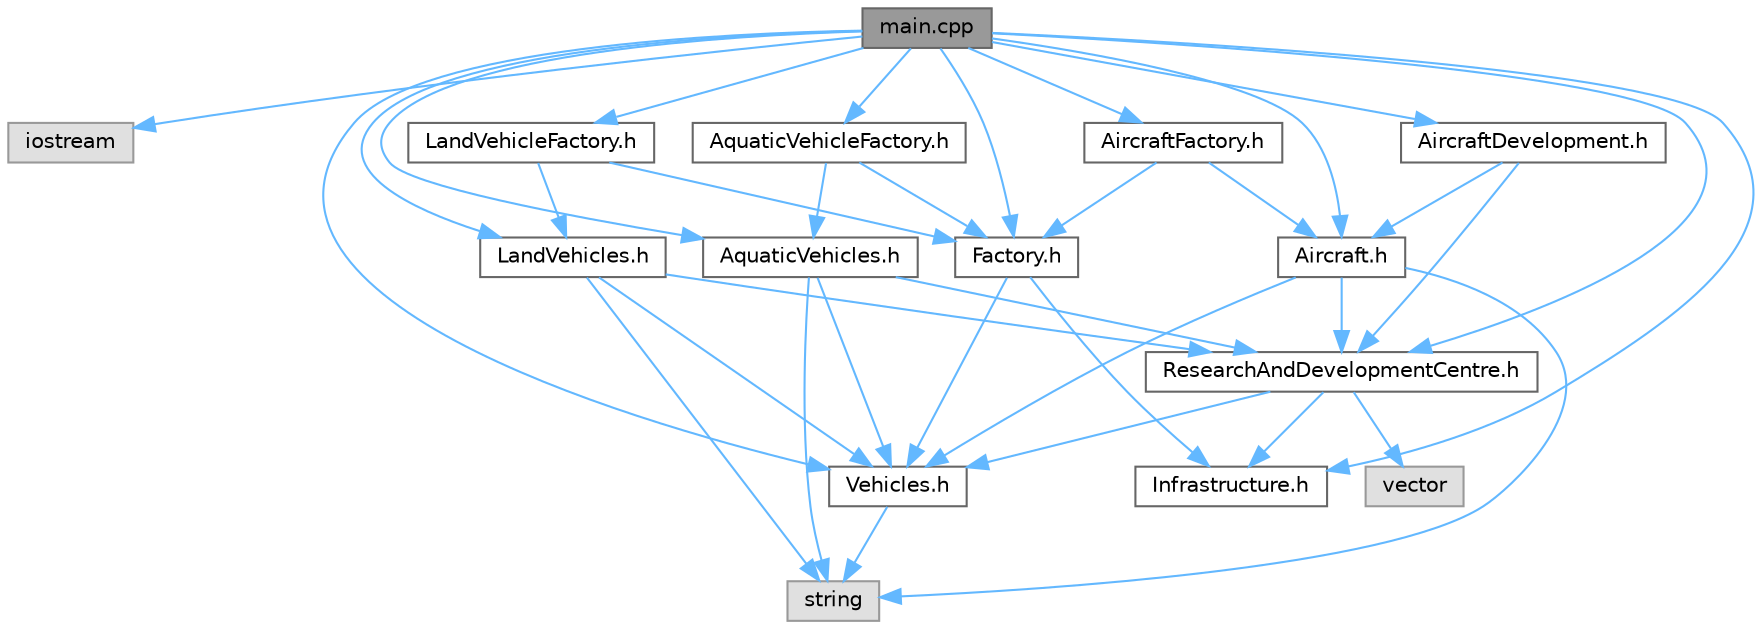 digraph "main.cpp"
{
 // LATEX_PDF_SIZE
  bgcolor="transparent";
  edge [fontname=Helvetica,fontsize=10,labelfontname=Helvetica,labelfontsize=10];
  node [fontname=Helvetica,fontsize=10,shape=box,height=0.2,width=0.4];
  Node1 [label="main.cpp",height=0.2,width=0.4,color="gray40", fillcolor="grey60", style="filled", fontcolor="black",tooltip=" "];
  Node1 -> Node2 [color="steelblue1",style="solid"];
  Node2 [label="iostream",height=0.2,width=0.4,color="grey60", fillcolor="#E0E0E0", style="filled",tooltip=" "];
  Node1 -> Node3 [color="steelblue1",style="solid"];
  Node3 [label="Vehicles.h",height=0.2,width=0.4,color="grey40", fillcolor="white", style="filled",URL="$_vehicles_8h.html",tooltip=" "];
  Node3 -> Node4 [color="steelblue1",style="solid"];
  Node4 [label="string",height=0.2,width=0.4,color="grey60", fillcolor="#E0E0E0", style="filled",tooltip=" "];
  Node1 -> Node5 [color="steelblue1",style="solid"];
  Node5 [label="LandVehicles.h",height=0.2,width=0.4,color="grey40", fillcolor="white", style="filled",URL="$_land_vehicles_8h.html",tooltip=" "];
  Node5 -> Node4 [color="steelblue1",style="solid"];
  Node5 -> Node3 [color="steelblue1",style="solid"];
  Node5 -> Node6 [color="steelblue1",style="solid"];
  Node6 [label="ResearchAndDevelopmentCentre.h",height=0.2,width=0.4,color="grey40", fillcolor="white", style="filled",URL="$_research_and_development_centre_8h.html",tooltip=" "];
  Node6 -> Node7 [color="steelblue1",style="solid"];
  Node7 [label="vector",height=0.2,width=0.4,color="grey60", fillcolor="#E0E0E0", style="filled",tooltip=" "];
  Node6 -> Node8 [color="steelblue1",style="solid"];
  Node8 [label="Infrastructure.h",height=0.2,width=0.4,color="grey40", fillcolor="white", style="filled",URL="$_infrastructure_8h.html",tooltip=" "];
  Node6 -> Node3 [color="steelblue1",style="solid"];
  Node1 -> Node9 [color="steelblue1",style="solid"];
  Node9 [label="AquaticVehicles.h",height=0.2,width=0.4,color="grey40", fillcolor="white", style="filled",URL="$_aquatic_vehicles_8h.html",tooltip=" "];
  Node9 -> Node4 [color="steelblue1",style="solid"];
  Node9 -> Node3 [color="steelblue1",style="solid"];
  Node9 -> Node6 [color="steelblue1",style="solid"];
  Node1 -> Node10 [color="steelblue1",style="solid"];
  Node10 [label="Aircraft.h",height=0.2,width=0.4,color="grey40", fillcolor="white", style="filled",URL="$_aircraft_8h.html",tooltip=" "];
  Node10 -> Node4 [color="steelblue1",style="solid"];
  Node10 -> Node3 [color="steelblue1",style="solid"];
  Node10 -> Node6 [color="steelblue1",style="solid"];
  Node1 -> Node8 [color="steelblue1",style="solid"];
  Node1 -> Node11 [color="steelblue1",style="solid"];
  Node11 [label="AquaticVehicleFactory.h",height=0.2,width=0.4,color="grey40", fillcolor="white", style="filled",URL="$_aquatic_vehicle_factory_8h.html",tooltip=" "];
  Node11 -> Node12 [color="steelblue1",style="solid"];
  Node12 [label="Factory.h",height=0.2,width=0.4,color="grey40", fillcolor="white", style="filled",URL="$_factory_8h.html",tooltip=" "];
  Node12 -> Node8 [color="steelblue1",style="solid"];
  Node12 -> Node3 [color="steelblue1",style="solid"];
  Node11 -> Node9 [color="steelblue1",style="solid"];
  Node1 -> Node13 [color="steelblue1",style="solid"];
  Node13 [label="LandVehicleFactory.h",height=0.2,width=0.4,color="grey40", fillcolor="white", style="filled",URL="$_land_vehicle_factory_8h.html",tooltip=" "];
  Node13 -> Node12 [color="steelblue1",style="solid"];
  Node13 -> Node5 [color="steelblue1",style="solid"];
  Node1 -> Node14 [color="steelblue1",style="solid"];
  Node14 [label="AircraftFactory.h",height=0.2,width=0.4,color="grey40", fillcolor="white", style="filled",URL="$_aircraft_factory_8h.html",tooltip=" "];
  Node14 -> Node12 [color="steelblue1",style="solid"];
  Node14 -> Node10 [color="steelblue1",style="solid"];
  Node1 -> Node12 [color="steelblue1",style="solid"];
  Node1 -> Node6 [color="steelblue1",style="solid"];
  Node1 -> Node15 [color="steelblue1",style="solid"];
  Node15 [label="AircraftDevelopment.h",height=0.2,width=0.4,color="grey40", fillcolor="white", style="filled",URL="$_aircraft_development_8h.html",tooltip=" "];
  Node15 -> Node6 [color="steelblue1",style="solid"];
  Node15 -> Node10 [color="steelblue1",style="solid"];
}
